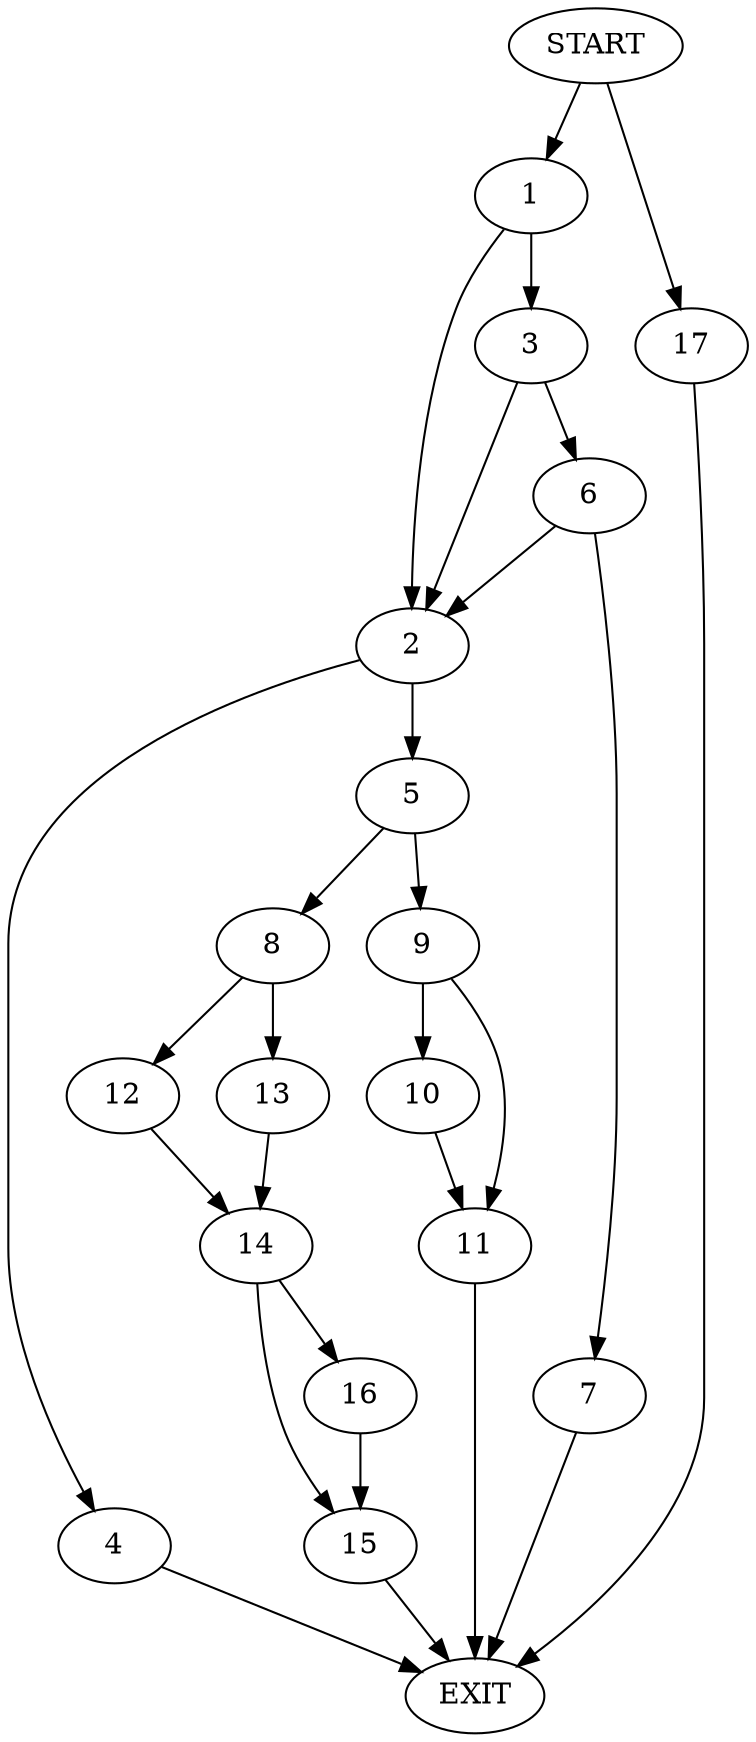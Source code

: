 digraph {
0 [label="START"]
18 [label="EXIT"]
0 -> 1
1 -> 2
1 -> 3
2 -> 4
2 -> 5
3 -> 2
3 -> 6
6 -> 2
6 -> 7
7 -> 18
5 -> 8
5 -> 9
4 -> 18
9 -> 10
9 -> 11
8 -> 12
8 -> 13
10 -> 11
11 -> 18
13 -> 14
12 -> 14
14 -> 15
14 -> 16
15 -> 18
16 -> 15
0 -> 17
17 -> 18
}
